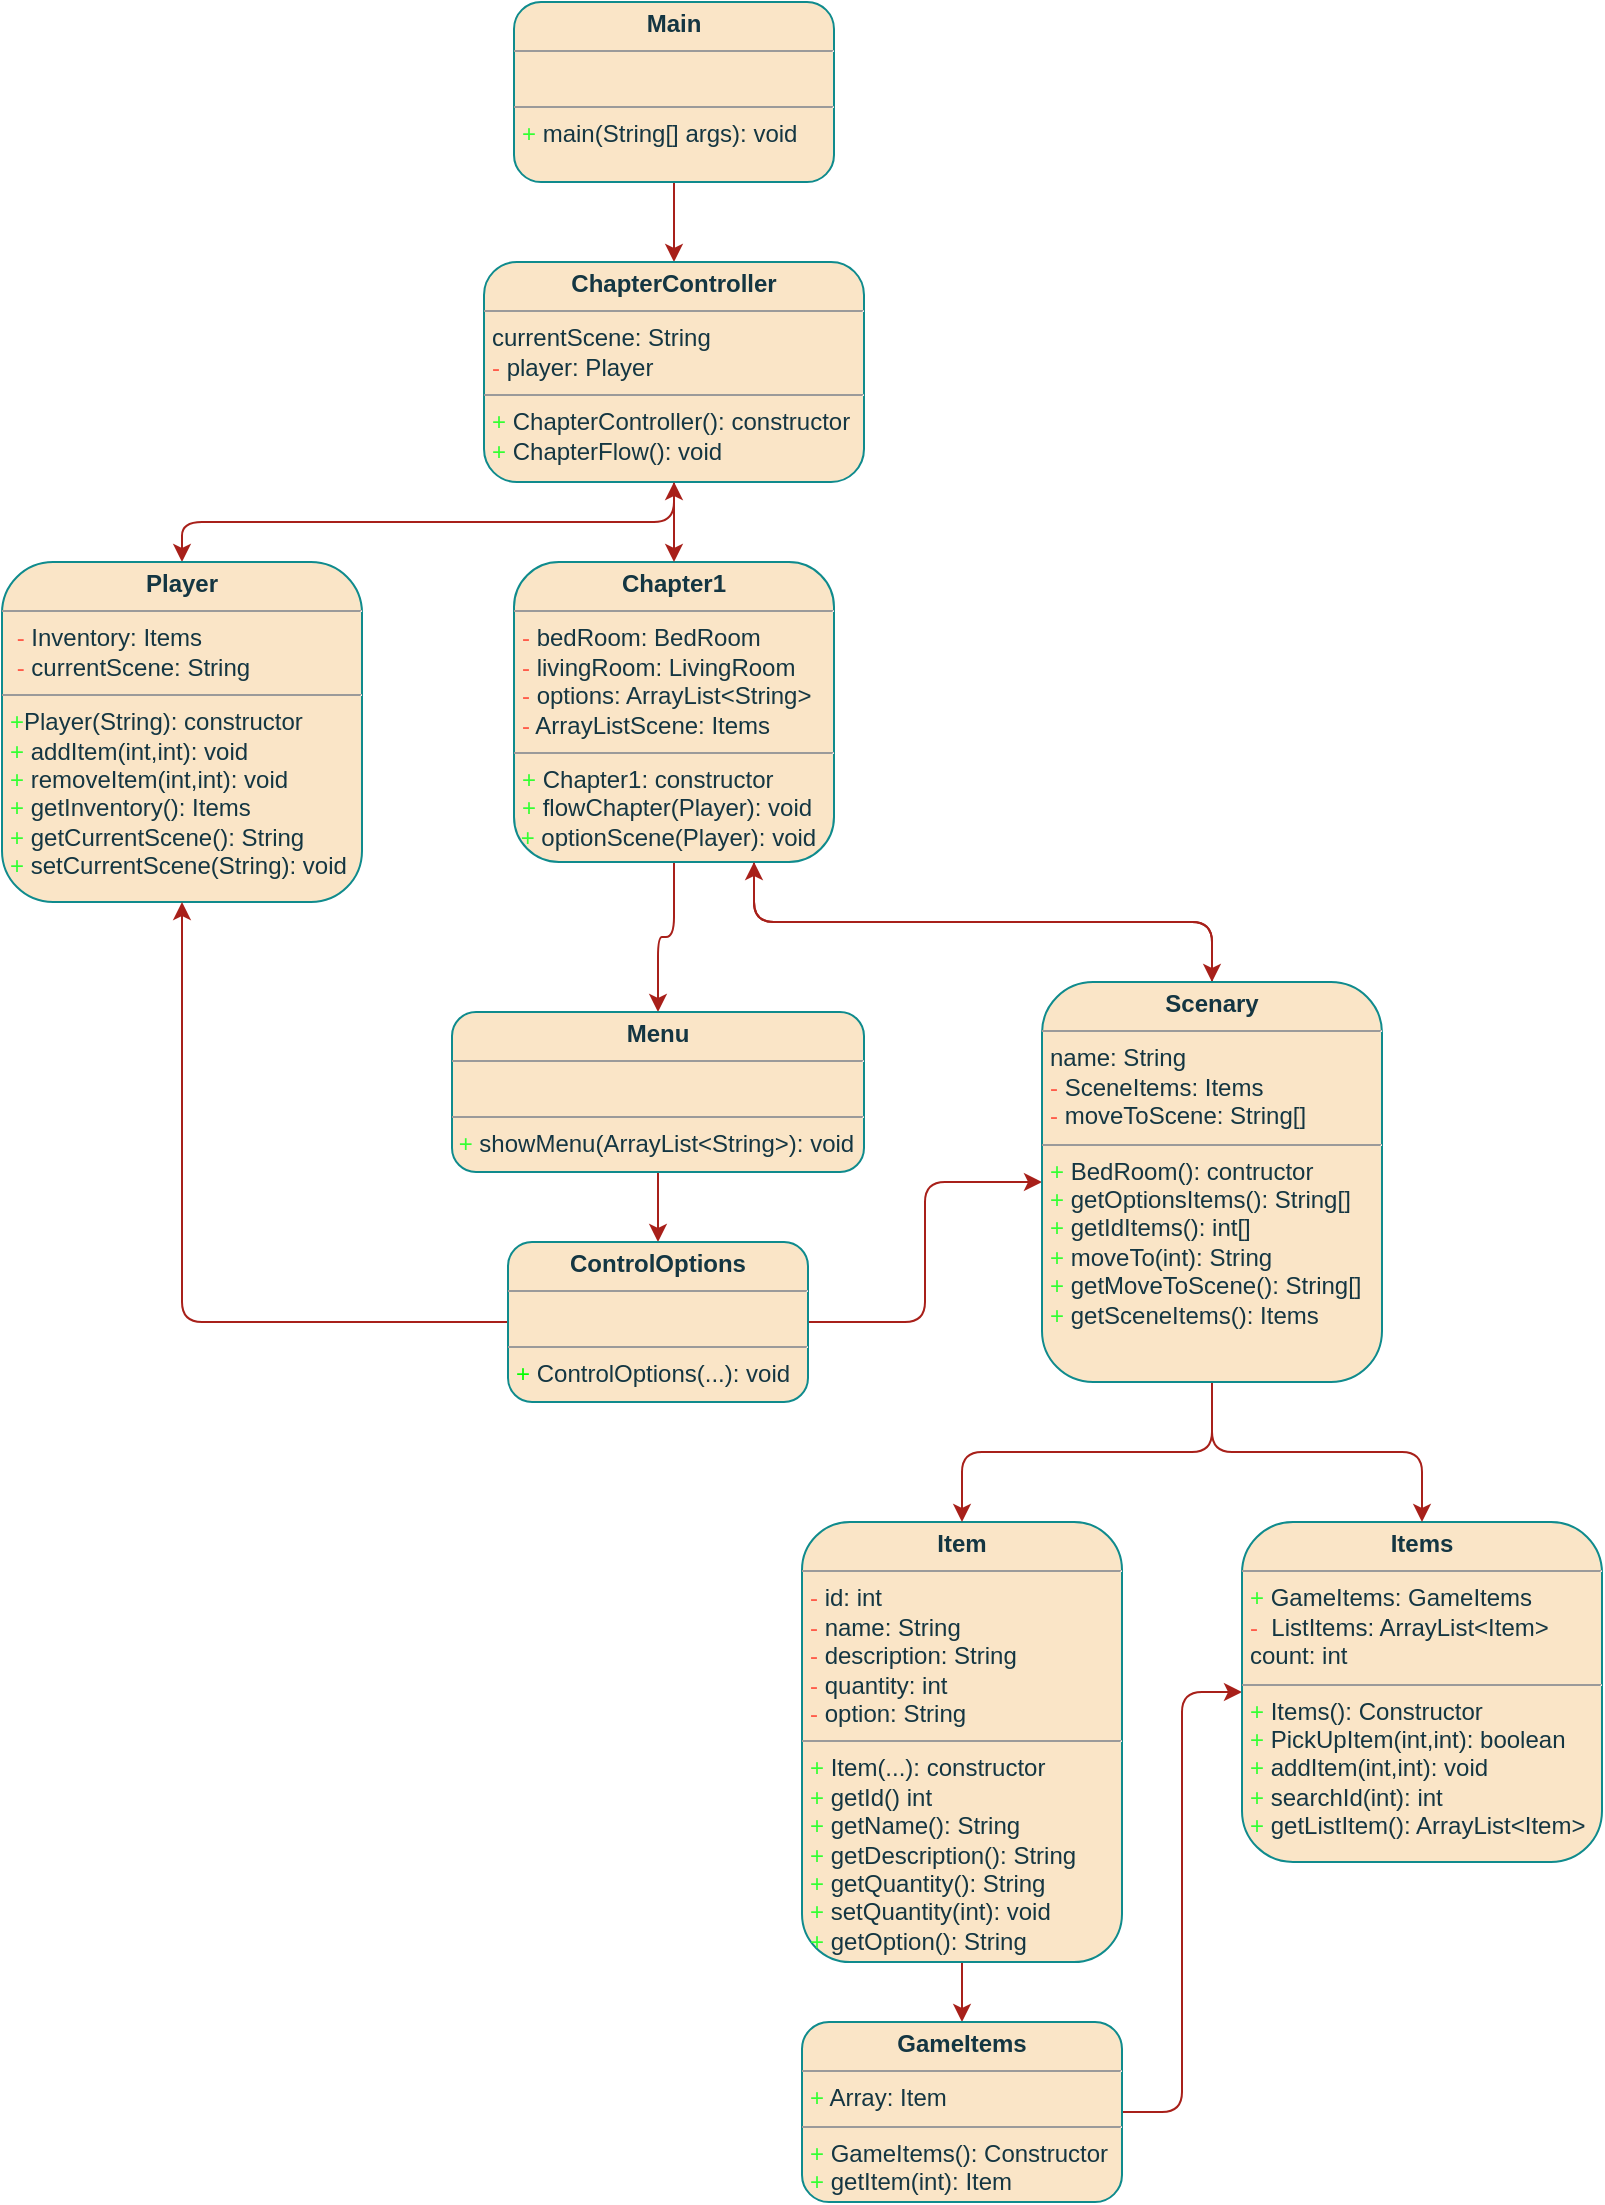 <mxfile version="20.7.4" type="github"><diagram id="hr39bUfaBGrRhB07r94w" name="Página-1"><mxGraphModel dx="1384" dy="664" grid="1" gridSize="10" guides="1" tooltips="1" connect="1" arrows="1" fold="1" page="1" pageScale="1" pageWidth="1169" pageHeight="827" math="0" shadow="0"><root><mxCell id="0"/><mxCell id="1" parent="0"/><mxCell id="CbrTS3K52eEw1luTIm3q-24" style="edgeStyle=orthogonalEdgeStyle;rounded=1;orthogonalLoop=1;jettySize=auto;html=1;labelBackgroundColor=none;strokeColor=#A8201A;fontColor=default;" edge="1" parent="1" source="CbrTS3K52eEw1luTIm3q-10" target="CbrTS3K52eEw1luTIm3q-11"><mxGeometry relative="1" as="geometry"/></mxCell><mxCell id="CbrTS3K52eEw1luTIm3q-10" value="&lt;p style=&quot;margin:0px;margin-top:4px;text-align:center;&quot;&gt;&lt;span style=&quot;font-weight: 700;&quot;&gt;Main&lt;/span&gt;&lt;br&gt;&lt;/p&gt;&lt;hr size=&quot;1&quot;&gt;&lt;p style=&quot;margin:0px;margin-left:4px;&quot;&gt;&lt;br&gt;&lt;/p&gt;&lt;hr size=&quot;1&quot;&gt;&lt;p style=&quot;margin:0px;margin-left:4px;&quot;&gt;&lt;font color=&quot;#33ff33&quot;&gt;+&lt;/font&gt; main(String[] args): void&lt;br&gt;&lt;/p&gt;" style="verticalAlign=top;align=left;overflow=fill;fontSize=12;fontFamily=Helvetica;html=1;strokeColor=#0F8B8D;labelBackgroundColor=none;fillColor=#FAE5C7;fontColor=#143642;rounded=1;" vertex="1" parent="1"><mxGeometry x="441" width="160" height="90" as="geometry"/></mxCell><mxCell id="CbrTS3K52eEw1luTIm3q-22" style="edgeStyle=orthogonalEdgeStyle;rounded=1;orthogonalLoop=1;jettySize=auto;html=1;entryX=0.5;entryY=0;entryDx=0;entryDy=0;exitX=0.5;exitY=1;exitDx=0;exitDy=0;labelBackgroundColor=none;strokeColor=#A8201A;fontColor=default;" edge="1" parent="1" source="CbrTS3K52eEw1luTIm3q-11" target="CbrTS3K52eEw1luTIm3q-12"><mxGeometry relative="1" as="geometry"/></mxCell><mxCell id="CbrTS3K52eEw1luTIm3q-11" value="&lt;p style=&quot;margin:0px;margin-top:4px;text-align:center;&quot;&gt;&lt;span style=&quot;font-weight: 700;&quot;&gt;ChapterController&lt;/span&gt;&lt;br&gt;&lt;/p&gt;&lt;hr size=&quot;1&quot;&gt;&lt;p style=&quot;margin:0px;margin-left:4px;&quot;&gt;currentScene: String&lt;br style=&quot;border-color: var(--border-color); padding: 0px; margin: 0px;&quot;&gt;&lt;font color=&quot;#ff5c4a&quot;&gt;-&lt;/font&gt; player: Player&lt;br&gt;&lt;/p&gt;&lt;hr size=&quot;1&quot;&gt;&lt;p style=&quot;margin:0px;margin-left:4px;&quot;&gt;&lt;font color=&quot;#33ff33&quot;&gt;+&lt;/font&gt; ChapterController(): constructor&lt;br style=&quot;border-color: var(--border-color); padding: 0px; margin: 0px;&quot;&gt;&lt;font color=&quot;#33ff33&quot;&gt;+&lt;/font&gt; ChapterFlow(): void&lt;br&gt;&lt;/p&gt;" style="verticalAlign=top;align=left;overflow=fill;fontSize=12;fontFamily=Helvetica;html=1;strokeColor=#0F8B8D;labelBackgroundColor=none;fillColor=#FAE5C7;fontColor=#143642;rounded=1;" vertex="1" parent="1"><mxGeometry x="426" y="130" width="190" height="110" as="geometry"/></mxCell><mxCell id="CbrTS3K52eEw1luTIm3q-12" value="&lt;p style=&quot;margin:0px;margin-top:4px;text-align:center;&quot;&gt;&lt;b&gt;Player&lt;/b&gt;&lt;/p&gt;&lt;hr size=&quot;1&quot;&gt;&lt;p style=&quot;margin:0px;margin-left:4px;&quot;&gt;&lt;font color=&quot;#ff5c4a&quot;&gt;&amp;nbsp;-&lt;/font&gt; Inventory: Items&lt;/p&gt;&lt;p style=&quot;margin:0px;margin-left:4px;&quot;&gt;&amp;nbsp;&lt;font color=&quot;#ff5c4a&quot;&gt;-&lt;/font&gt; currentScene: String&lt;/p&gt;&lt;hr size=&quot;1&quot;&gt;&lt;p style=&quot;margin:0px;margin-left:4px;&quot;&gt;&lt;font color=&quot;#33ff33&quot;&gt;+&lt;/font&gt;Player(String): constructor&lt;/p&gt;&lt;p style=&quot;margin:0px;margin-left:4px;&quot;&gt;&lt;font color=&quot;#33ff33&quot;&gt;+&lt;/font&gt; addItem(int,int): void&lt;/p&gt;&lt;p style=&quot;margin:0px;margin-left:4px;&quot;&gt;&lt;font color=&quot;#33ff33&quot;&gt;+&lt;/font&gt; removeItem(int,int): void&lt;/p&gt;&lt;p style=&quot;margin:0px;margin-left:4px;&quot;&gt;&lt;font color=&quot;#33ff33&quot;&gt;+&lt;/font&gt; getInventory(): Items&lt;/p&gt;&lt;p style=&quot;margin:0px;margin-left:4px;&quot;&gt;&lt;font color=&quot;#33ff33&quot;&gt;+&lt;/font&gt; getCurrentScene(): String&lt;/p&gt;&lt;p style=&quot;margin:0px;margin-left:4px;&quot;&gt;&lt;font color=&quot;#33ff33&quot;&gt;+&lt;/font&gt; setCurrentScene(String): void&lt;/p&gt;" style="verticalAlign=top;align=left;overflow=fill;fontSize=12;fontFamily=Helvetica;html=1;strokeColor=#0F8B8D;labelBackgroundColor=none;fillColor=#FAE5C7;fontColor=#143642;rounded=1;" vertex="1" parent="1"><mxGeometry x="185" y="280" width="180" height="170" as="geometry"/></mxCell><mxCell id="CbrTS3K52eEw1luTIm3q-49" style="edgeStyle=orthogonalEdgeStyle;rounded=1;orthogonalLoop=1;jettySize=auto;html=1;labelBackgroundColor=none;strokeColor=#A8201A;fontColor=default;" edge="1" parent="1" source="CbrTS3K52eEw1luTIm3q-13" target="CbrTS3K52eEw1luTIm3q-14"><mxGeometry relative="1" as="geometry"/></mxCell><mxCell id="CbrTS3K52eEw1luTIm3q-51" style="edgeStyle=orthogonalEdgeStyle;rounded=1;orthogonalLoop=1;jettySize=auto;html=1;exitX=0.75;exitY=1;exitDx=0;exitDy=0;labelBackgroundColor=none;strokeColor=#A8201A;fontColor=default;" edge="1" parent="1" source="CbrTS3K52eEw1luTIm3q-13" target="CbrTS3K52eEw1luTIm3q-20"><mxGeometry relative="1" as="geometry"/></mxCell><mxCell id="CbrTS3K52eEw1luTIm3q-13" value="&lt;p style=&quot;margin:0px;margin-top:4px;text-align:center;&quot;&gt;&lt;b&gt;Chapter1&lt;/b&gt;&lt;/p&gt;&lt;hr size=&quot;1&quot;&gt;&lt;p style=&quot;margin:0px;margin-left:4px;&quot;&gt;&lt;font color=&quot;#ff5c4a&quot;&gt;-&lt;/font&gt; bedRoom: BedRoom&lt;/p&gt;&lt;p style=&quot;margin:0px;margin-left:4px;&quot;&gt;&lt;font color=&quot;#ff5c4a&quot;&gt;-&lt;/font&gt; livingRoom: LivingRoom&lt;/p&gt;&lt;p style=&quot;margin:0px;margin-left:4px;&quot;&gt;&lt;font color=&quot;#ff5c4a&quot;&gt;-&lt;/font&gt; options: ArrayList&amp;lt;String&amp;gt;&lt;/p&gt;&lt;p style=&quot;margin:0px;margin-left:4px;&quot;&gt;&lt;font color=&quot;#ff5c4a&quot;&gt;- &lt;/font&gt;ArrayListScene: Items&lt;/p&gt;&lt;hr size=&quot;1&quot;&gt;&lt;p style=&quot;margin:0px;margin-left:4px;&quot;&gt;&lt;font color=&quot;#33ff33&quot;&gt;+&lt;/font&gt; Chapter1: constructor&lt;/p&gt;&lt;p style=&quot;margin:0px;margin-left:4px;&quot;&gt;&lt;font color=&quot;#33ff33&quot;&gt;+&lt;/font&gt; flowChapter(Player): void&lt;/p&gt;&lt;span style=&quot;color: rgb(51, 255, 51);&quot;&gt;&amp;nbsp;+&lt;/span&gt;&lt;span style=&quot;background-color: initial;&quot;&gt;&amp;nbsp;optionScene(Player): void&lt;/span&gt;&lt;span style=&quot;color: rgb(51, 255, 51);&quot;&gt;&lt;br&gt;&lt;/span&gt;" style="verticalAlign=top;align=left;overflow=fill;fontSize=12;fontFamily=Helvetica;html=1;strokeColor=#0F8B8D;labelBackgroundColor=none;fillColor=#FAE5C7;fontColor=#143642;rounded=1;" vertex="1" parent="1"><mxGeometry x="441" y="280" width="160" height="150" as="geometry"/></mxCell><mxCell id="CbrTS3K52eEw1luTIm3q-53" style="edgeStyle=orthogonalEdgeStyle;rounded=1;orthogonalLoop=1;jettySize=auto;html=1;labelBackgroundColor=none;strokeColor=#A8201A;fontColor=default;" edge="1" parent="1" source="CbrTS3K52eEw1luTIm3q-14" target="CbrTS3K52eEw1luTIm3q-15"><mxGeometry relative="1" as="geometry"/></mxCell><mxCell id="CbrTS3K52eEw1luTIm3q-14" value="&lt;p style=&quot;margin:0px;margin-top:4px;text-align:center;&quot;&gt;&lt;b&gt;Menu&lt;/b&gt;&lt;/p&gt;&lt;hr size=&quot;1&quot;&gt;&lt;p style=&quot;margin:0px;margin-left:4px;&quot;&gt;&lt;br&gt;&lt;/p&gt;&lt;hr size=&quot;1&quot;&gt;&lt;span style=&quot;color: rgb(51, 255, 51);&quot;&gt;&amp;nbsp;+&lt;/span&gt;&lt;span style=&quot;background-color: initial;&quot;&gt;&amp;nbsp;showMenu(ArrayList&amp;lt;String&amp;gt;): void&lt;/span&gt;&lt;span style=&quot;color: rgb(51, 255, 51);&quot;&gt;&lt;br&gt;&lt;/span&gt;" style="verticalAlign=top;align=left;overflow=fill;fontSize=12;fontFamily=Helvetica;html=1;strokeColor=#0F8B8D;labelBackgroundColor=none;fillColor=#FAE5C7;fontColor=#143642;rounded=1;" vertex="1" parent="1"><mxGeometry x="410" y="505" width="206" height="80" as="geometry"/></mxCell><mxCell id="CbrTS3K52eEw1luTIm3q-54" style="edgeStyle=orthogonalEdgeStyle;rounded=1;orthogonalLoop=1;jettySize=auto;html=1;entryX=0;entryY=0.5;entryDx=0;entryDy=0;labelBackgroundColor=none;strokeColor=#A8201A;fontColor=default;" edge="1" parent="1" source="CbrTS3K52eEw1luTIm3q-15" target="CbrTS3K52eEw1luTIm3q-20"><mxGeometry relative="1" as="geometry"/></mxCell><mxCell id="CbrTS3K52eEw1luTIm3q-55" style="edgeStyle=orthogonalEdgeStyle;rounded=1;orthogonalLoop=1;jettySize=auto;html=1;entryX=0.5;entryY=1;entryDx=0;entryDy=0;labelBackgroundColor=none;strokeColor=#A8201A;fontColor=default;" edge="1" parent="1" source="CbrTS3K52eEw1luTIm3q-15" target="CbrTS3K52eEw1luTIm3q-12"><mxGeometry relative="1" as="geometry"/></mxCell><mxCell id="CbrTS3K52eEw1luTIm3q-15" value="&lt;p style=&quot;margin:0px;margin-top:4px;text-align:center;&quot;&gt;&lt;b&gt;ControlOptions&lt;/b&gt;&lt;/p&gt;&lt;hr size=&quot;1&quot;&gt;&lt;p style=&quot;margin:0px;margin-left:4px;&quot;&gt;&lt;br&gt;&lt;/p&gt;&lt;hr size=&quot;1&quot;&gt;&lt;p style=&quot;margin:0px;margin-left:4px;&quot;&gt;&lt;font color=&quot;#00ff00&quot;&gt;+&lt;/font&gt; ControlOptions(...): void&lt;/p&gt;" style="verticalAlign=top;align=left;overflow=fill;fontSize=12;fontFamily=Helvetica;html=1;strokeColor=#0F8B8D;labelBackgroundColor=none;fillColor=#FAE5C7;fontColor=#143642;rounded=1;" vertex="1" parent="1"><mxGeometry x="438" y="620" width="150" height="80" as="geometry"/></mxCell><mxCell id="CbrTS3K52eEw1luTIm3q-45" style="edgeStyle=orthogonalEdgeStyle;rounded=1;orthogonalLoop=1;jettySize=auto;html=1;labelBackgroundColor=none;strokeColor=#A8201A;fontColor=default;" edge="1" parent="1" source="CbrTS3K52eEw1luTIm3q-16" target="CbrTS3K52eEw1luTIm3q-18"><mxGeometry relative="1" as="geometry"/></mxCell><mxCell id="CbrTS3K52eEw1luTIm3q-16" value="&lt;p style=&quot;margin:0px;margin-top:4px;text-align:center;&quot;&gt;&lt;b&gt;Item&lt;/b&gt;&lt;/p&gt;&lt;hr size=&quot;1&quot;&gt;&lt;p style=&quot;margin:0px;margin-left:4px;&quot;&gt;&lt;font color=&quot;#ff5c4a&quot;&gt;-&lt;/font&gt; id: int&lt;/p&gt;&lt;p style=&quot;margin:0px;margin-left:4px;&quot;&gt;&lt;font color=&quot;#ff5c4a&quot;&gt;-&lt;/font&gt; name: String&lt;/p&gt;&lt;p style=&quot;margin:0px;margin-left:4px;&quot;&gt;&lt;font color=&quot;#ff5c4a&quot;&gt;-&lt;/font&gt; description: String&lt;/p&gt;&lt;p style=&quot;margin:0px;margin-left:4px;&quot;&gt;&lt;font color=&quot;#ff5c4a&quot;&gt;- &lt;/font&gt;quantity: int&lt;/p&gt;&lt;p style=&quot;margin:0px;margin-left:4px;&quot;&gt;&lt;font color=&quot;#ff5c4a&quot;&gt;- &lt;/font&gt;option: String&lt;br&gt;&lt;/p&gt;&lt;hr size=&quot;1&quot;&gt;&lt;p style=&quot;margin:0px;margin-left:4px;&quot;&gt;&lt;font color=&quot;#33ff33&quot;&gt;+&lt;/font&gt; Item(...): constructor&lt;/p&gt;&lt;p style=&quot;margin:0px;margin-left:4px;&quot;&gt;&lt;font color=&quot;#33ff33&quot;&gt;+&lt;/font&gt; getId() int&lt;/p&gt;&lt;p style=&quot;margin:0px;margin-left:4px;&quot;&gt;&lt;font color=&quot;#33ff33&quot;&gt;+&lt;/font&gt; getName(): String&lt;/p&gt;&lt;p style=&quot;margin:0px;margin-left:4px;&quot;&gt;&lt;font color=&quot;#33ff33&quot;&gt;+&lt;/font&gt; getDescription(): String&lt;/p&gt;&lt;p style=&quot;margin:0px;margin-left:4px;&quot;&gt;&lt;font color=&quot;#33ff33&quot;&gt;+&lt;/font&gt; getQuantity(): String&lt;/p&gt;&lt;p style=&quot;margin:0px;margin-left:4px;&quot;&gt;&lt;font color=&quot;#33ff33&quot;&gt;+&lt;/font&gt; setQuantity(int): void&lt;/p&gt;&lt;p style=&quot;margin:0px;margin-left:4px;&quot;&gt;&lt;font color=&quot;#33ff33&quot;&gt;+&lt;/font&gt; getOption(): String&lt;/p&gt;" style="verticalAlign=top;align=left;overflow=fill;fontSize=12;fontFamily=Helvetica;html=1;strokeColor=#0F8B8D;labelBackgroundColor=none;fillColor=#FAE5C7;fontColor=#143642;rounded=1;" vertex="1" parent="1"><mxGeometry x="585" y="760" width="160" height="220" as="geometry"/></mxCell><mxCell id="CbrTS3K52eEw1luTIm3q-46" style="edgeStyle=orthogonalEdgeStyle;rounded=1;orthogonalLoop=1;jettySize=auto;html=1;entryX=0;entryY=0.5;entryDx=0;entryDy=0;labelBackgroundColor=none;strokeColor=#A8201A;fontColor=default;" edge="1" parent="1" source="CbrTS3K52eEw1luTIm3q-18" target="CbrTS3K52eEw1luTIm3q-19"><mxGeometry relative="1" as="geometry"/></mxCell><mxCell id="CbrTS3K52eEw1luTIm3q-18" value="&lt;p style=&quot;margin:0px;margin-top:4px;text-align:center;&quot;&gt;&lt;b&gt;GameItems&lt;/b&gt;&lt;/p&gt;&lt;hr size=&quot;1&quot;&gt;&lt;p style=&quot;margin:0px;margin-left:4px;&quot;&gt;&lt;font color=&quot;#33ff33&quot;&gt;+&lt;/font&gt; Array: Item&lt;/p&gt;&lt;hr size=&quot;1&quot;&gt;&lt;p style=&quot;margin:0px;margin-left:4px;&quot;&gt;&lt;font color=&quot;#33ff33&quot;&gt;+&lt;/font&gt; GameItems(): Constructor&lt;/p&gt;&lt;p style=&quot;margin:0px;margin-left:4px;&quot;&gt;&lt;font color=&quot;#33ff33&quot;&gt;+&lt;/font&gt; getItem(int): Item&lt;/p&gt;" style="verticalAlign=top;align=left;overflow=fill;fontSize=12;fontFamily=Helvetica;html=1;strokeColor=#0F8B8D;labelBackgroundColor=none;fillColor=#FAE5C7;fontColor=#143642;rounded=1;" vertex="1" parent="1"><mxGeometry x="585" y="1010" width="160" height="90" as="geometry"/></mxCell><mxCell id="CbrTS3K52eEw1luTIm3q-19" value="&lt;p style=&quot;margin:0px;margin-top:4px;text-align:center;&quot;&gt;&lt;b&gt;Items&lt;/b&gt;&lt;/p&gt;&lt;hr size=&quot;1&quot;&gt;&lt;p style=&quot;margin:0px;margin-left:4px;&quot;&gt;&lt;font color=&quot;#33ff33&quot;&gt;+&lt;/font&gt; GameItems: GameItems&lt;/p&gt;&lt;p style=&quot;margin:0px;margin-left:4px;&quot;&gt;&lt;font color=&quot;#ff5c4a&quot;&gt;-&amp;nbsp;&lt;/font&gt; ListItems: ArrayList&amp;lt;Item&amp;gt;&lt;/p&gt;&lt;p style=&quot;margin:0px;margin-left:4px;&quot;&gt;count: int&lt;/p&gt;&lt;hr size=&quot;1&quot;&gt;&lt;p style=&quot;margin:0px;margin-left:4px;&quot;&gt;&lt;font color=&quot;#33ff33&quot;&gt;+&lt;/font&gt; Items(): Constructor&lt;/p&gt;&lt;p style=&quot;margin:0px;margin-left:4px;&quot;&gt;&lt;font color=&quot;#33ff33&quot;&gt;+&lt;/font&gt; PickUpItem(int,int): boolean&lt;/p&gt;&lt;p style=&quot;margin:0px;margin-left:4px;&quot;&gt;&lt;font color=&quot;#33ff33&quot;&gt;+&lt;/font&gt; addItem(int,int): void&lt;/p&gt;&lt;p style=&quot;margin:0px;margin-left:4px;&quot;&gt;&lt;font color=&quot;#33ff33&quot;&gt;+&lt;/font&gt; searchId(int): int&lt;/p&gt;&lt;p style=&quot;margin:0px;margin-left:4px;&quot;&gt;&lt;font color=&quot;#33ff33&quot;&gt;+&lt;/font&gt; getListItem(): ArrayList&amp;lt;Item&amp;gt;&lt;/p&gt;" style="verticalAlign=top;align=left;overflow=fill;fontSize=12;fontFamily=Helvetica;html=1;strokeColor=#0F8B8D;labelBackgroundColor=none;fillColor=#FAE5C7;fontColor=#143642;rounded=1;" vertex="1" parent="1"><mxGeometry x="805" y="760" width="180" height="170" as="geometry"/></mxCell><mxCell id="CbrTS3K52eEw1luTIm3q-44" style="edgeStyle=orthogonalEdgeStyle;rounded=1;orthogonalLoop=1;jettySize=auto;html=1;labelBackgroundColor=none;strokeColor=#A8201A;fontColor=default;" edge="1" parent="1" source="CbrTS3K52eEw1luTIm3q-20" target="CbrTS3K52eEw1luTIm3q-16"><mxGeometry relative="1" as="geometry"/></mxCell><mxCell id="CbrTS3K52eEw1luTIm3q-47" style="edgeStyle=orthogonalEdgeStyle;rounded=1;orthogonalLoop=1;jettySize=auto;html=1;labelBackgroundColor=none;strokeColor=#A8201A;fontColor=default;" edge="1" parent="1" source="CbrTS3K52eEw1luTIm3q-20" target="CbrTS3K52eEw1luTIm3q-19"><mxGeometry relative="1" as="geometry"/></mxCell><mxCell id="CbrTS3K52eEw1luTIm3q-52" style="edgeStyle=orthogonalEdgeStyle;rounded=1;orthogonalLoop=1;jettySize=auto;html=1;entryX=0.75;entryY=1;entryDx=0;entryDy=0;labelBackgroundColor=none;strokeColor=#A8201A;fontColor=default;" edge="1" parent="1" source="CbrTS3K52eEw1luTIm3q-20" target="CbrTS3K52eEw1luTIm3q-13"><mxGeometry relative="1" as="geometry"><Array as="points"><mxPoint x="790" y="460"/><mxPoint x="561" y="460"/></Array></mxGeometry></mxCell><mxCell id="CbrTS3K52eEw1luTIm3q-20" value="&lt;p style=&quot;margin:0px;margin-top:4px;text-align:center;&quot;&gt;&lt;b&gt;Scenary&lt;/b&gt;&lt;/p&gt;&lt;hr size=&quot;1&quot;&gt;&lt;p style=&quot;margin:0px;margin-left:4px;&quot;&gt;name: String&lt;/p&gt;&lt;p style=&quot;margin:0px;margin-left:4px;&quot;&gt;&lt;font color=&quot;#ff5c4a&quot;&gt;-&lt;/font&gt; SceneItems: Items&lt;/p&gt;&lt;p style=&quot;margin:0px;margin-left:4px;&quot;&gt;&lt;font color=&quot;#ff5c4a&quot;&gt;-&lt;/font&gt; moveToScene: String[]&lt;/p&gt;&lt;hr size=&quot;1&quot;&gt;&lt;p style=&quot;margin:0px;margin-left:4px;&quot;&gt;&lt;font color=&quot;#33ff33&quot;&gt;+&lt;/font&gt; BedRoom(): contructor&lt;/p&gt;&lt;p style=&quot;margin:0px;margin-left:4px;&quot;&gt;&lt;font color=&quot;#33ff33&quot;&gt;+&lt;/font&gt; getOptionsItems(): String[]&lt;/p&gt;&lt;p style=&quot;margin:0px;margin-left:4px;&quot;&gt;&lt;font color=&quot;#33ff33&quot;&gt;+&lt;/font&gt; getIdItems(): int[]&lt;/p&gt;&lt;p style=&quot;margin:0px;margin-left:4px;&quot;&gt;&lt;font color=&quot;#33ff33&quot;&gt;+&lt;/font&gt; moveTo(int): String&lt;/p&gt;&lt;p style=&quot;margin:0px;margin-left:4px;&quot;&gt;&lt;font color=&quot;#33ff33&quot;&gt;+&lt;/font&gt; getMoveToScene(): String[]&lt;/p&gt;&lt;p style=&quot;margin:0px;margin-left:4px;&quot;&gt;&lt;font color=&quot;#33ff33&quot;&gt;+&lt;/font&gt; getSceneItems(): Items&lt;/p&gt;" style="verticalAlign=top;align=left;overflow=fill;fontSize=12;fontFamily=Helvetica;html=1;strokeColor=#0F8B8D;labelBackgroundColor=none;fillColor=#FAE5C7;fontColor=#143642;rounded=1;" vertex="1" parent="1"><mxGeometry x="705" y="490" width="170" height="200" as="geometry"/></mxCell><mxCell id="CbrTS3K52eEw1luTIm3q-26" value="" style="endArrow=classic;startArrow=classic;html=1;rounded=1;entryX=0.5;entryY=1;entryDx=0;entryDy=0;labelBackgroundColor=none;strokeColor=#A8201A;fontColor=default;" edge="1" parent="1" source="CbrTS3K52eEw1luTIm3q-13" target="CbrTS3K52eEw1luTIm3q-11"><mxGeometry width="50" height="50" relative="1" as="geometry"><mxPoint x="425" y="350" as="sourcePoint"/><mxPoint x="475" y="300" as="targetPoint"/></mxGeometry></mxCell></root></mxGraphModel></diagram></mxfile>